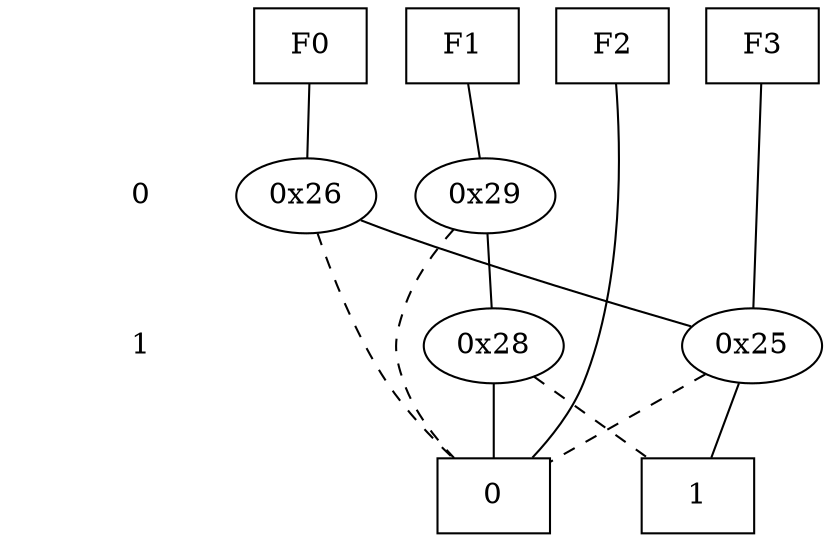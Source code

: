 digraph "DD" {
size = "7.5,10"
center = true;
edge [dir = none];
{ node [shape = plaintext];
  edge [style = invis];
  "CONST NODES" [style = invis];
" 0 " -> " 1 " -> "CONST NODES"; 
}
{ rank = same; node [shape = box]; edge [style = invis];
"F0" -> "F1" -> "F2" -> "F3"; }
{ rank = same; " 0 ";
"0x29";
"0x26";
}
{ rank = same; " 1 ";
"0x28";
"0x25";
}
{ rank = same; "CONST NODES";
{ node [shape = box]; "0x1e";
"0x1d";
}
}
"F0" -> "0x26" [style = solid];
"F1" -> "0x29" [style = solid];
"F2" -> "0x1e" [style = solid];
"F3" -> "0x25" [style = solid];
"0x29" -> "0x28";
"0x29" -> "0x1e" [style = dashed];
"0x26" -> "0x25";
"0x26" -> "0x1e" [style = dashed];
"0x28" -> "0x1e";
"0x28" -> "0x1d" [style = dashed];
"0x25" -> "0x1d";
"0x25" -> "0x1e" [style = dashed];
"0x1e" [label = "0"];
"0x1d" [label = "1"];
}
